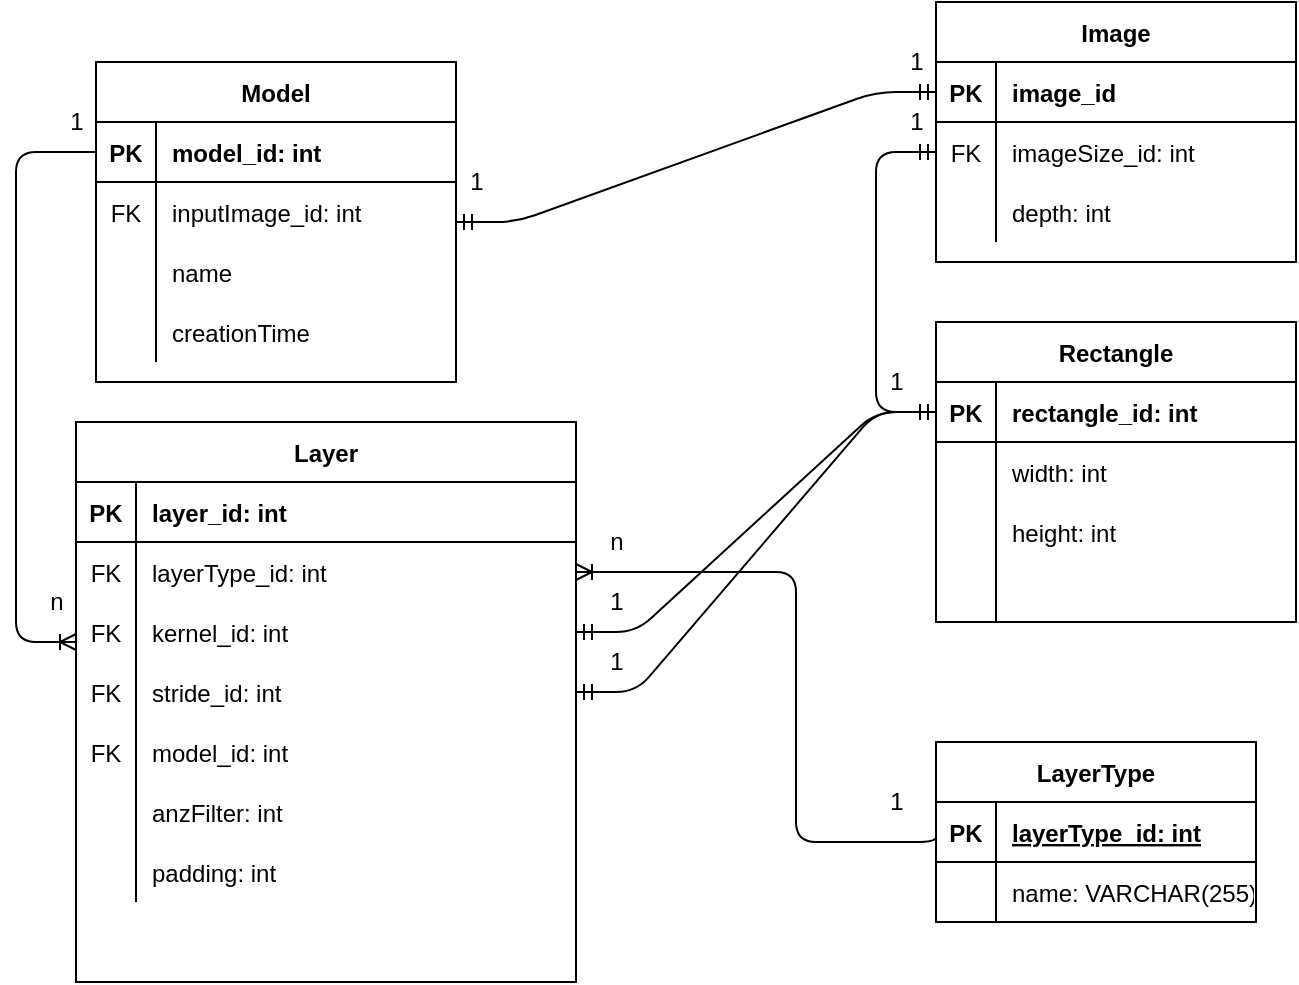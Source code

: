 <mxfile version="13.5.7" type="device"><diagram id="R2lEEEUBdFMjLlhIrx00" name="Page-1"><mxGraphModel dx="765" dy="887" grid="1" gridSize="10" guides="1" tooltips="1" connect="1" arrows="1" fold="1" page="1" pageScale="1" pageWidth="850" pageHeight="1100" math="0" shadow="0" extFonts="Permanent Marker^https://fonts.googleapis.com/css?family=Permanent+Marker"><root><mxCell id="0"/><mxCell id="1" parent="0"/><mxCell id="bEqsX2MTMReJnRNfW6BG-27" value="" style="edgeStyle=entityRelationEdgeStyle;fontSize=12;html=1;endArrow=ERmandOne;startArrow=ERmandOne;entryX=0;entryY=0.5;entryDx=0;entryDy=0;exitX=1;exitY=0.5;exitDx=0;exitDy=0;" parent="1" source="bEqsX2MTMReJnRNfW6BG-1" target="bEqsX2MTMReJnRNfW6BG-14" edge="1"><mxGeometry width="100" height="100" relative="1" as="geometry"><mxPoint x="380" y="470" as="sourcePoint"/><mxPoint x="480" y="370" as="targetPoint"/></mxGeometry></mxCell><mxCell id="bEqsX2MTMReJnRNfW6BG-28" value="" style="edgeStyle=entityRelationEdgeStyle;fontSize=12;html=1;endArrow=ERmandOne;startArrow=ERmandOne;entryX=0;entryY=0.5;entryDx=0;entryDy=0;exitX=1;exitY=0.5;exitDx=0;exitDy=0;" parent="1" source="bEqsX2MTMReJnRNfW6BG-4" target="bEqsX2MTMReJnRNfW6BG-14" edge="1"><mxGeometry width="100" height="100" relative="1" as="geometry"><mxPoint x="380" y="260" as="sourcePoint"/><mxPoint x="540" y="230" as="targetPoint"/></mxGeometry></mxCell><mxCell id="bEqsX2MTMReJnRNfW6BG-29" value="1" style="text;html=1;align=center;verticalAlign=middle;resizable=0;points=[];autosize=1;" parent="1" vertex="1"><mxGeometry x="510" y="210" width="20" height="20" as="geometry"/></mxCell><mxCell id="bEqsX2MTMReJnRNfW6BG-30" value="1" style="text;html=1;align=center;verticalAlign=middle;resizable=0;points=[];autosize=1;" parent="1" vertex="1"><mxGeometry x="370" y="320" width="20" height="20" as="geometry"/></mxCell><mxCell id="bEqsX2MTMReJnRNfW6BG-31" value="1" style="text;html=1;align=center;verticalAlign=middle;resizable=0;points=[];autosize=1;" parent="1" vertex="1"><mxGeometry x="510" y="420" width="20" height="20" as="geometry"/></mxCell><mxCell id="bEqsX2MTMReJnRNfW6BG-47" value="" style="edgeStyle=orthogonalEdgeStyle;fontSize=12;html=1;endArrow=ERoneToMany;entryX=1;entryY=0.5;entryDx=0;entryDy=0;exitX=0;exitY=0.5;exitDx=0;exitDy=0;rounded=1;" parent="1" source="bEqsX2MTMReJnRNfW6BG-33" target="C-vyLk0tnHw3VtMMgP7b-27" edge="1"><mxGeometry width="100" height="100" relative="1" as="geometry"><mxPoint x="530" y="470" as="sourcePoint"/><mxPoint x="407.5" y="280" as="targetPoint"/><Array as="points"><mxPoint x="540" y="450"/><mxPoint x="470" y="450"/><mxPoint x="470" y="315"/></Array></mxGeometry></mxCell><mxCell id="bEqsX2MTMReJnRNfW6BG-49" value="n" style="text;html=1;align=center;verticalAlign=middle;resizable=0;points=[];autosize=1;" parent="1" vertex="1"><mxGeometry x="370" y="290" width="20" height="20" as="geometry"/></mxCell><mxCell id="bEqsX2MTMReJnRNfW6BG-50" value="1" style="text;html=1;align=center;verticalAlign=middle;resizable=0;points=[];autosize=1;" parent="1" vertex="1"><mxGeometry x="370" y="350" width="20" height="20" as="geometry"/></mxCell><mxCell id="YJTRfSgwteWe48Ya5pIp-17" value="" style="edgeStyle=orthogonalEdgeStyle;fontSize=12;html=1;endArrow=ERoneToMany;rounded=1;exitX=0;exitY=0.5;exitDx=0;exitDy=0;" parent="1" source="YJTRfSgwteWe48Ya5pIp-2" edge="1"><mxGeometry width="100" height="100" relative="1" as="geometry"><mxPoint x="50" y="110" as="sourcePoint"/><mxPoint x="110" y="350" as="targetPoint"/><Array as="points"><mxPoint x="80" y="105"/><mxPoint x="80" y="350"/></Array></mxGeometry></mxCell><mxCell id="bEqsX2MTMReJnRNfW6BG-13" value="Rectangle" style="shape=table;startSize=30;container=1;collapsible=1;childLayout=tableLayout;fixedRows=1;rowLines=0;fontStyle=1;align=center;resizeLast=1;" parent="1" vertex="1"><mxGeometry x="540" y="190" width="180" height="150" as="geometry"/></mxCell><mxCell id="bEqsX2MTMReJnRNfW6BG-14" value="" style="shape=partialRectangle;collapsible=0;dropTarget=0;pointerEvents=0;fillColor=none;top=0;left=0;bottom=1;right=0;points=[[0,0.5],[1,0.5]];portConstraint=eastwest;" parent="bEqsX2MTMReJnRNfW6BG-13" vertex="1"><mxGeometry y="30" width="180" height="30" as="geometry"/></mxCell><mxCell id="bEqsX2MTMReJnRNfW6BG-15" value="PK" style="shape=partialRectangle;connectable=0;fillColor=none;top=0;left=0;bottom=0;right=0;fontStyle=1;overflow=hidden;" parent="bEqsX2MTMReJnRNfW6BG-14" vertex="1"><mxGeometry width="30" height="30" as="geometry"/></mxCell><mxCell id="bEqsX2MTMReJnRNfW6BG-16" value="rectangle_id: int" style="shape=partialRectangle;connectable=0;fillColor=none;top=0;left=0;bottom=0;right=0;align=left;spacingLeft=6;fontStyle=1;overflow=hidden;" parent="bEqsX2MTMReJnRNfW6BG-14" vertex="1"><mxGeometry x="30" width="150" height="30" as="geometry"/></mxCell><mxCell id="bEqsX2MTMReJnRNfW6BG-17" value="" style="shape=partialRectangle;collapsible=0;dropTarget=0;pointerEvents=0;fillColor=none;top=0;left=0;bottom=0;right=0;points=[[0,0.5],[1,0.5]];portConstraint=eastwest;" parent="bEqsX2MTMReJnRNfW6BG-13" vertex="1"><mxGeometry y="60" width="180" height="30" as="geometry"/></mxCell><mxCell id="bEqsX2MTMReJnRNfW6BG-18" value="" style="shape=partialRectangle;connectable=0;fillColor=none;top=0;left=0;bottom=0;right=0;editable=1;overflow=hidden;" parent="bEqsX2MTMReJnRNfW6BG-17" vertex="1"><mxGeometry width="30" height="30" as="geometry"/></mxCell><mxCell id="bEqsX2MTMReJnRNfW6BG-19" value="width: int" style="shape=partialRectangle;connectable=0;fillColor=none;top=0;left=0;bottom=0;right=0;align=left;spacingLeft=6;overflow=hidden;" parent="bEqsX2MTMReJnRNfW6BG-17" vertex="1"><mxGeometry x="30" width="150" height="30" as="geometry"/></mxCell><mxCell id="bEqsX2MTMReJnRNfW6BG-20" value="" style="shape=partialRectangle;collapsible=0;dropTarget=0;pointerEvents=0;fillColor=none;top=0;left=0;bottom=0;right=0;points=[[0,0.5],[1,0.5]];portConstraint=eastwest;" parent="bEqsX2MTMReJnRNfW6BG-13" vertex="1"><mxGeometry y="90" width="180" height="30" as="geometry"/></mxCell><mxCell id="bEqsX2MTMReJnRNfW6BG-21" value="" style="shape=partialRectangle;connectable=0;fillColor=none;top=0;left=0;bottom=0;right=0;editable=1;overflow=hidden;" parent="bEqsX2MTMReJnRNfW6BG-20" vertex="1"><mxGeometry width="30" height="30" as="geometry"/></mxCell><mxCell id="bEqsX2MTMReJnRNfW6BG-22" value="height: int" style="shape=partialRectangle;connectable=0;fillColor=none;top=0;left=0;bottom=0;right=0;align=left;spacingLeft=6;overflow=hidden;" parent="bEqsX2MTMReJnRNfW6BG-20" vertex="1"><mxGeometry x="30" width="150" height="30" as="geometry"/></mxCell><mxCell id="bEqsX2MTMReJnRNfW6BG-23" value="" style="shape=partialRectangle;collapsible=0;dropTarget=0;pointerEvents=0;fillColor=none;top=0;left=0;bottom=0;right=0;points=[[0,0.5],[1,0.5]];portConstraint=eastwest;" parent="bEqsX2MTMReJnRNfW6BG-13" vertex="1"><mxGeometry y="120" width="180" height="30" as="geometry"/></mxCell><mxCell id="bEqsX2MTMReJnRNfW6BG-24" value="" style="shape=partialRectangle;connectable=0;fillColor=none;top=0;left=0;bottom=0;right=0;editable=1;overflow=hidden;" parent="bEqsX2MTMReJnRNfW6BG-23" vertex="1"><mxGeometry width="30" height="30" as="geometry"/></mxCell><mxCell id="bEqsX2MTMReJnRNfW6BG-25" value="" style="shape=partialRectangle;connectable=0;fillColor=none;top=0;left=0;bottom=0;right=0;align=left;spacingLeft=6;overflow=hidden;" parent="bEqsX2MTMReJnRNfW6BG-23" vertex="1"><mxGeometry x="30" width="150" height="30" as="geometry"/></mxCell><mxCell id="C-vyLk0tnHw3VtMMgP7b-23" value="Layer" style="shape=table;startSize=30;container=1;collapsible=1;childLayout=tableLayout;fixedRows=1;rowLines=0;fontStyle=1;align=center;resizeLast=1;" parent="1" vertex="1"><mxGeometry x="110" y="240" width="250" height="280" as="geometry"/></mxCell><mxCell id="C-vyLk0tnHw3VtMMgP7b-24" value="" style="shape=partialRectangle;collapsible=0;dropTarget=0;pointerEvents=0;fillColor=none;points=[[0,0.5],[1,0.5]];portConstraint=eastwest;top=0;left=0;right=0;bottom=1;" parent="C-vyLk0tnHw3VtMMgP7b-23" vertex="1"><mxGeometry y="30" width="250" height="30" as="geometry"/></mxCell><mxCell id="C-vyLk0tnHw3VtMMgP7b-25" value="PK" style="shape=partialRectangle;overflow=hidden;connectable=0;fillColor=none;top=0;left=0;bottom=0;right=0;fontStyle=1;" parent="C-vyLk0tnHw3VtMMgP7b-24" vertex="1"><mxGeometry width="30" height="30" as="geometry"/></mxCell><mxCell id="C-vyLk0tnHw3VtMMgP7b-26" value="layer_id: int " style="shape=partialRectangle;overflow=hidden;connectable=0;fillColor=none;top=0;left=0;bottom=0;right=0;align=left;spacingLeft=6;fontStyle=1;" parent="C-vyLk0tnHw3VtMMgP7b-24" vertex="1"><mxGeometry x="30" width="220" height="30" as="geometry"/></mxCell><mxCell id="C-vyLk0tnHw3VtMMgP7b-27" value="" style="shape=partialRectangle;collapsible=0;dropTarget=0;pointerEvents=0;fillColor=none;points=[[0,0.5],[1,0.5]];portConstraint=eastwest;top=0;left=0;right=0;bottom=0;" parent="C-vyLk0tnHw3VtMMgP7b-23" vertex="1"><mxGeometry y="60" width="250" height="30" as="geometry"/></mxCell><mxCell id="C-vyLk0tnHw3VtMMgP7b-28" value="FK" style="shape=partialRectangle;overflow=hidden;connectable=0;fillColor=none;top=0;left=0;bottom=0;right=0;" parent="C-vyLk0tnHw3VtMMgP7b-27" vertex="1"><mxGeometry width="30" height="30" as="geometry"/></mxCell><mxCell id="C-vyLk0tnHw3VtMMgP7b-29" value="layerType_id: int" style="shape=partialRectangle;overflow=hidden;connectable=0;fillColor=none;top=0;left=0;bottom=0;right=0;align=left;spacingLeft=6;" parent="C-vyLk0tnHw3VtMMgP7b-27" vertex="1"><mxGeometry x="30" width="220" height="30" as="geometry"/></mxCell><mxCell id="bEqsX2MTMReJnRNfW6BG-1" value="" style="shape=partialRectangle;collapsible=0;dropTarget=0;pointerEvents=0;fillColor=none;points=[[0,0.5],[1,0.5]];portConstraint=eastwest;top=0;left=0;right=0;bottom=0;" parent="C-vyLk0tnHw3VtMMgP7b-23" vertex="1"><mxGeometry y="90" width="250" height="30" as="geometry"/></mxCell><mxCell id="bEqsX2MTMReJnRNfW6BG-2" value="FK" style="shape=partialRectangle;overflow=hidden;connectable=0;fillColor=none;top=0;left=0;bottom=0;right=0;" parent="bEqsX2MTMReJnRNfW6BG-1" vertex="1"><mxGeometry width="30" height="30" as="geometry"/></mxCell><mxCell id="bEqsX2MTMReJnRNfW6BG-3" value="kernel_id: int" style="shape=partialRectangle;overflow=hidden;connectable=0;fillColor=none;top=0;left=0;bottom=0;right=0;align=left;spacingLeft=6;" parent="bEqsX2MTMReJnRNfW6BG-1" vertex="1"><mxGeometry x="30" width="220" height="30" as="geometry"/></mxCell><mxCell id="bEqsX2MTMReJnRNfW6BG-4" value="" style="shape=partialRectangle;collapsible=0;dropTarget=0;pointerEvents=0;fillColor=none;points=[[0,0.5],[1,0.5]];portConstraint=eastwest;top=0;left=0;right=0;bottom=0;" parent="C-vyLk0tnHw3VtMMgP7b-23" vertex="1"><mxGeometry y="120" width="250" height="30" as="geometry"/></mxCell><mxCell id="bEqsX2MTMReJnRNfW6BG-5" value="FK" style="shape=partialRectangle;overflow=hidden;connectable=0;fillColor=none;top=0;left=0;bottom=0;right=0;" parent="bEqsX2MTMReJnRNfW6BG-4" vertex="1"><mxGeometry width="30" height="30" as="geometry"/></mxCell><mxCell id="bEqsX2MTMReJnRNfW6BG-6" value="stride_id: int" style="shape=partialRectangle;overflow=hidden;connectable=0;fillColor=none;top=0;left=0;bottom=0;right=0;align=left;spacingLeft=6;" parent="bEqsX2MTMReJnRNfW6BG-4" vertex="1"><mxGeometry x="30" width="220" height="30" as="geometry"/></mxCell><mxCell id="YJTRfSgwteWe48Ya5pIp-14" value="" style="shape=partialRectangle;collapsible=0;dropTarget=0;pointerEvents=0;fillColor=none;points=[[0,0.5],[1,0.5]];portConstraint=eastwest;top=0;left=0;right=0;bottom=0;" parent="C-vyLk0tnHw3VtMMgP7b-23" vertex="1"><mxGeometry y="150" width="250" height="30" as="geometry"/></mxCell><mxCell id="YJTRfSgwteWe48Ya5pIp-15" value="FK" style="shape=partialRectangle;overflow=hidden;connectable=0;fillColor=none;top=0;left=0;bottom=0;right=0;" parent="YJTRfSgwteWe48Ya5pIp-14" vertex="1"><mxGeometry width="30" height="30" as="geometry"/></mxCell><mxCell id="YJTRfSgwteWe48Ya5pIp-16" value="model_id: int" style="shape=partialRectangle;overflow=hidden;connectable=0;fillColor=none;top=0;left=0;bottom=0;right=0;align=left;spacingLeft=6;" parent="YJTRfSgwteWe48Ya5pIp-14" vertex="1"><mxGeometry x="30" width="220" height="30" as="geometry"/></mxCell><mxCell id="bEqsX2MTMReJnRNfW6BG-7" value="" style="shape=partialRectangle;collapsible=0;dropTarget=0;pointerEvents=0;fillColor=none;points=[[0,0.5],[1,0.5]];portConstraint=eastwest;top=0;left=0;right=0;bottom=0;" parent="C-vyLk0tnHw3VtMMgP7b-23" vertex="1"><mxGeometry y="180" width="250" height="30" as="geometry"/></mxCell><mxCell id="bEqsX2MTMReJnRNfW6BG-8" value="" style="shape=partialRectangle;overflow=hidden;connectable=0;fillColor=none;top=0;left=0;bottom=0;right=0;" parent="bEqsX2MTMReJnRNfW6BG-7" vertex="1"><mxGeometry width="30" height="30" as="geometry"/></mxCell><mxCell id="bEqsX2MTMReJnRNfW6BG-9" value="anzFilter: int" style="shape=partialRectangle;overflow=hidden;connectable=0;fillColor=none;top=0;left=0;bottom=0;right=0;align=left;spacingLeft=6;" parent="bEqsX2MTMReJnRNfW6BG-7" vertex="1"><mxGeometry x="30" width="220" height="30" as="geometry"/></mxCell><mxCell id="bEqsX2MTMReJnRNfW6BG-10" value="" style="shape=partialRectangle;collapsible=0;dropTarget=0;pointerEvents=0;fillColor=none;points=[[0,0.5],[1,0.5]];portConstraint=eastwest;top=0;left=0;right=0;bottom=0;" parent="C-vyLk0tnHw3VtMMgP7b-23" vertex="1"><mxGeometry y="210" width="250" height="30" as="geometry"/></mxCell><mxCell id="bEqsX2MTMReJnRNfW6BG-11" value="" style="shape=partialRectangle;overflow=hidden;connectable=0;fillColor=none;top=0;left=0;bottom=0;right=0;" parent="bEqsX2MTMReJnRNfW6BG-10" vertex="1"><mxGeometry width="30" height="30" as="geometry"/></mxCell><mxCell id="bEqsX2MTMReJnRNfW6BG-12" value="padding: int" style="shape=partialRectangle;overflow=hidden;connectable=0;fillColor=none;top=0;left=0;bottom=0;right=0;align=left;spacingLeft=6;" parent="bEqsX2MTMReJnRNfW6BG-10" vertex="1"><mxGeometry x="30" width="220" height="30" as="geometry"/></mxCell><mxCell id="bEqsX2MTMReJnRNfW6BG-32" value="LayerType" style="shape=table;startSize=30;container=1;collapsible=1;childLayout=tableLayout;fixedRows=1;rowLines=0;fontStyle=1;align=center;resizeLast=1;" parent="1" vertex="1"><mxGeometry x="540" y="400" width="160" height="90" as="geometry"/></mxCell><mxCell id="bEqsX2MTMReJnRNfW6BG-33" value="" style="shape=partialRectangle;collapsible=0;dropTarget=0;pointerEvents=0;fillColor=none;top=0;left=0;bottom=1;right=0;points=[[0,0.5],[1,0.5]];portConstraint=eastwest;" parent="bEqsX2MTMReJnRNfW6BG-32" vertex="1"><mxGeometry y="30" width="160" height="30" as="geometry"/></mxCell><mxCell id="bEqsX2MTMReJnRNfW6BG-34" value="PK" style="shape=partialRectangle;connectable=0;fillColor=none;top=0;left=0;bottom=0;right=0;fontStyle=1;overflow=hidden;" parent="bEqsX2MTMReJnRNfW6BG-33" vertex="1"><mxGeometry width="30" height="30" as="geometry"/></mxCell><mxCell id="bEqsX2MTMReJnRNfW6BG-35" value="layerType_id: int" style="shape=partialRectangle;connectable=0;fillColor=none;top=0;left=0;bottom=0;right=0;align=left;spacingLeft=6;fontStyle=5;overflow=hidden;" parent="bEqsX2MTMReJnRNfW6BG-33" vertex="1"><mxGeometry x="30" width="130" height="30" as="geometry"/></mxCell><mxCell id="bEqsX2MTMReJnRNfW6BG-36" value="" style="shape=partialRectangle;collapsible=0;dropTarget=0;pointerEvents=0;fillColor=none;top=0;left=0;bottom=0;right=0;points=[[0,0.5],[1,0.5]];portConstraint=eastwest;" parent="bEqsX2MTMReJnRNfW6BG-32" vertex="1"><mxGeometry y="60" width="160" height="30" as="geometry"/></mxCell><mxCell id="bEqsX2MTMReJnRNfW6BG-37" value="" style="shape=partialRectangle;connectable=0;fillColor=none;top=0;left=0;bottom=0;right=0;editable=1;overflow=hidden;" parent="bEqsX2MTMReJnRNfW6BG-36" vertex="1"><mxGeometry width="30" height="30" as="geometry"/></mxCell><mxCell id="bEqsX2MTMReJnRNfW6BG-38" value="name: VARCHAR(255)" style="shape=partialRectangle;connectable=0;fillColor=none;top=0;left=0;bottom=0;right=0;align=left;spacingLeft=6;overflow=hidden;" parent="bEqsX2MTMReJnRNfW6BG-36" vertex="1"><mxGeometry x="30" width="130" height="30" as="geometry"/></mxCell><mxCell id="YJTRfSgwteWe48Ya5pIp-1" value="Model" style="shape=table;startSize=30;container=1;collapsible=1;childLayout=tableLayout;fixedRows=1;rowLines=0;fontStyle=1;align=center;resizeLast=1;" parent="1" vertex="1"><mxGeometry x="120" y="60" width="180" height="160" as="geometry"/></mxCell><mxCell id="YJTRfSgwteWe48Ya5pIp-2" value="" style="shape=partialRectangle;collapsible=0;dropTarget=0;pointerEvents=0;fillColor=none;top=0;left=0;bottom=1;right=0;points=[[0,0.5],[1,0.5]];portConstraint=eastwest;" parent="YJTRfSgwteWe48Ya5pIp-1" vertex="1"><mxGeometry y="30" width="180" height="30" as="geometry"/></mxCell><mxCell id="YJTRfSgwteWe48Ya5pIp-3" value="PK" style="shape=partialRectangle;connectable=0;fillColor=none;top=0;left=0;bottom=0;right=0;fontStyle=1;overflow=hidden;" parent="YJTRfSgwteWe48Ya5pIp-2" vertex="1"><mxGeometry width="30" height="30" as="geometry"/></mxCell><mxCell id="YJTRfSgwteWe48Ya5pIp-4" value="model_id: int" style="shape=partialRectangle;connectable=0;fillColor=none;top=0;left=0;bottom=0;right=0;align=left;spacingLeft=6;fontStyle=1;overflow=hidden;" parent="YJTRfSgwteWe48Ya5pIp-2" vertex="1"><mxGeometry x="30" width="150" height="30" as="geometry"/></mxCell><mxCell id="YJTRfSgwteWe48Ya5pIp-37" value="" style="shape=partialRectangle;collapsible=0;dropTarget=0;pointerEvents=0;fillColor=none;top=0;left=0;bottom=0;right=0;points=[[0,0.5],[1,0.5]];portConstraint=eastwest;" parent="YJTRfSgwteWe48Ya5pIp-1" vertex="1"><mxGeometry y="60" width="180" height="30" as="geometry"/></mxCell><mxCell id="YJTRfSgwteWe48Ya5pIp-38" value="FK" style="shape=partialRectangle;connectable=0;fillColor=none;top=0;left=0;bottom=0;right=0;editable=1;overflow=hidden;" parent="YJTRfSgwteWe48Ya5pIp-37" vertex="1"><mxGeometry width="30" height="30" as="geometry"/></mxCell><mxCell id="YJTRfSgwteWe48Ya5pIp-39" value="inputImage_id: int" style="shape=partialRectangle;connectable=0;fillColor=none;top=0;left=0;bottom=0;right=0;align=left;spacingLeft=6;overflow=hidden;" parent="YJTRfSgwteWe48Ya5pIp-37" vertex="1"><mxGeometry x="30" width="150" height="30" as="geometry"/></mxCell><mxCell id="YJTRfSgwteWe48Ya5pIp-5" value="" style="shape=partialRectangle;collapsible=0;dropTarget=0;pointerEvents=0;fillColor=none;top=0;left=0;bottom=0;right=0;points=[[0,0.5],[1,0.5]];portConstraint=eastwest;" parent="YJTRfSgwteWe48Ya5pIp-1" vertex="1"><mxGeometry y="90" width="180" height="30" as="geometry"/></mxCell><mxCell id="YJTRfSgwteWe48Ya5pIp-6" value="" style="shape=partialRectangle;connectable=0;fillColor=none;top=0;left=0;bottom=0;right=0;editable=1;overflow=hidden;" parent="YJTRfSgwteWe48Ya5pIp-5" vertex="1"><mxGeometry width="30" height="30" as="geometry"/></mxCell><mxCell id="YJTRfSgwteWe48Ya5pIp-7" value="name" style="shape=partialRectangle;connectable=0;fillColor=none;top=0;left=0;bottom=0;right=0;align=left;spacingLeft=6;overflow=hidden;" parent="YJTRfSgwteWe48Ya5pIp-5" vertex="1"><mxGeometry x="30" width="150" height="30" as="geometry"/></mxCell><mxCell id="YJTRfSgwteWe48Ya5pIp-8" value="" style="shape=partialRectangle;collapsible=0;dropTarget=0;pointerEvents=0;fillColor=none;top=0;left=0;bottom=0;right=0;points=[[0,0.5],[1,0.5]];portConstraint=eastwest;" parent="YJTRfSgwteWe48Ya5pIp-1" vertex="1"><mxGeometry y="120" width="180" height="30" as="geometry"/></mxCell><mxCell id="YJTRfSgwteWe48Ya5pIp-9" value="" style="shape=partialRectangle;connectable=0;fillColor=none;top=0;left=0;bottom=0;right=0;editable=1;overflow=hidden;" parent="YJTRfSgwteWe48Ya5pIp-8" vertex="1"><mxGeometry width="30" height="30" as="geometry"/></mxCell><mxCell id="YJTRfSgwteWe48Ya5pIp-10" value="creationTime" style="shape=partialRectangle;connectable=0;fillColor=none;top=0;left=0;bottom=0;right=0;align=left;spacingLeft=6;overflow=hidden;" parent="YJTRfSgwteWe48Ya5pIp-8" vertex="1"><mxGeometry x="30" width="150" height="30" as="geometry"/></mxCell><mxCell id="YJTRfSgwteWe48Ya5pIp-21" value="n" style="text;html=1;align=center;verticalAlign=middle;resizable=0;points=[];autosize=1;" parent="1" vertex="1"><mxGeometry x="90" y="320" width="20" height="20" as="geometry"/></mxCell><mxCell id="YJTRfSgwteWe48Ya5pIp-22" value="1" style="text;html=1;align=center;verticalAlign=middle;resizable=0;points=[];autosize=1;" parent="1" vertex="1"><mxGeometry x="100" y="80" width="20" height="20" as="geometry"/></mxCell><mxCell id="YJTRfSgwteWe48Ya5pIp-40" value="" style="edgeStyle=entityRelationEdgeStyle;fontSize=12;html=1;endArrow=ERmandOne;startArrow=ERmandOne;entryX=0;entryY=0.5;entryDx=0;entryDy=0;exitX=1;exitY=0.5;exitDx=0;exitDy=0;rounded=1;" parent="1" source="YJTRfSgwteWe48Ya5pIp-1" target="YJTRfSgwteWe48Ya5pIp-24" edge="1"><mxGeometry width="100" height="100" relative="1" as="geometry"><mxPoint x="230" y="220" as="sourcePoint"/><mxPoint x="330" y="120" as="targetPoint"/></mxGeometry></mxCell><mxCell id="YJTRfSgwteWe48Ya5pIp-23" value="Image" style="shape=table;startSize=30;container=1;collapsible=1;childLayout=tableLayout;fixedRows=1;rowLines=0;fontStyle=1;align=center;resizeLast=1;" parent="1" vertex="1"><mxGeometry x="540" y="30" width="180" height="130" as="geometry"/></mxCell><mxCell id="YJTRfSgwteWe48Ya5pIp-24" value="" style="shape=partialRectangle;collapsible=0;dropTarget=0;pointerEvents=0;fillColor=none;top=0;left=0;bottom=1;right=0;points=[[0,0.5],[1,0.5]];portConstraint=eastwest;" parent="YJTRfSgwteWe48Ya5pIp-23" vertex="1"><mxGeometry y="30" width="180" height="30" as="geometry"/></mxCell><mxCell id="YJTRfSgwteWe48Ya5pIp-25" value="PK" style="shape=partialRectangle;connectable=0;fillColor=none;top=0;left=0;bottom=0;right=0;fontStyle=1;overflow=hidden;" parent="YJTRfSgwteWe48Ya5pIp-24" vertex="1"><mxGeometry width="30" height="30" as="geometry"/></mxCell><mxCell id="YJTRfSgwteWe48Ya5pIp-26" value="image_id" style="shape=partialRectangle;connectable=0;fillColor=none;top=0;left=0;bottom=0;right=0;align=left;spacingLeft=6;fontStyle=1;overflow=hidden;" parent="YJTRfSgwteWe48Ya5pIp-24" vertex="1"><mxGeometry x="30" width="150" height="30" as="geometry"/></mxCell><mxCell id="YJTRfSgwteWe48Ya5pIp-27" value="" style="shape=partialRectangle;collapsible=0;dropTarget=0;pointerEvents=0;fillColor=none;top=0;left=0;bottom=0;right=0;points=[[0,0.5],[1,0.5]];portConstraint=eastwest;" parent="YJTRfSgwteWe48Ya5pIp-23" vertex="1"><mxGeometry y="60" width="180" height="30" as="geometry"/></mxCell><mxCell id="YJTRfSgwteWe48Ya5pIp-28" value="FK" style="shape=partialRectangle;connectable=0;fillColor=none;top=0;left=0;bottom=0;right=0;editable=1;overflow=hidden;" parent="YJTRfSgwteWe48Ya5pIp-27" vertex="1"><mxGeometry width="30" height="30" as="geometry"/></mxCell><mxCell id="YJTRfSgwteWe48Ya5pIp-29" value="imageSize_id: int" style="shape=partialRectangle;connectable=0;fillColor=none;top=0;left=0;bottom=0;right=0;align=left;spacingLeft=6;overflow=hidden;" parent="YJTRfSgwteWe48Ya5pIp-27" vertex="1"><mxGeometry x="30" width="150" height="30" as="geometry"/></mxCell><mxCell id="YJTRfSgwteWe48Ya5pIp-30" value="" style="shape=partialRectangle;collapsible=0;dropTarget=0;pointerEvents=0;fillColor=none;top=0;left=0;bottom=0;right=0;points=[[0,0.5],[1,0.5]];portConstraint=eastwest;" parent="YJTRfSgwteWe48Ya5pIp-23" vertex="1"><mxGeometry y="90" width="180" height="30" as="geometry"/></mxCell><mxCell id="YJTRfSgwteWe48Ya5pIp-31" value="" style="shape=partialRectangle;connectable=0;fillColor=none;top=0;left=0;bottom=0;right=0;editable=1;overflow=hidden;" parent="YJTRfSgwteWe48Ya5pIp-30" vertex="1"><mxGeometry width="30" height="30" as="geometry"/></mxCell><mxCell id="YJTRfSgwteWe48Ya5pIp-32" value="depth: int" style="shape=partialRectangle;connectable=0;fillColor=none;top=0;left=0;bottom=0;right=0;align=left;spacingLeft=6;overflow=hidden;" parent="YJTRfSgwteWe48Ya5pIp-30" vertex="1"><mxGeometry x="30" width="150" height="30" as="geometry"/></mxCell><mxCell id="YJTRfSgwteWe48Ya5pIp-41" value="" style="edgeStyle=orthogonalEdgeStyle;fontSize=12;html=1;endArrow=ERmandOne;startArrow=ERmandOne;entryX=0;entryY=0.5;entryDx=0;entryDy=0;exitX=0;exitY=0.5;exitDx=0;exitDy=0;rounded=1;" parent="1" source="bEqsX2MTMReJnRNfW6BG-14" target="YJTRfSgwteWe48Ya5pIp-27" edge="1"><mxGeometry width="100" height="100" relative="1" as="geometry"><mxPoint x="420" y="200" as="sourcePoint"/><mxPoint x="520" y="100" as="targetPoint"/><Array as="points"><mxPoint x="510" y="235"/><mxPoint x="510" y="105"/></Array></mxGeometry></mxCell><mxCell id="YJTRfSgwteWe48Ya5pIp-42" value="1" style="text;html=1;align=center;verticalAlign=middle;resizable=0;points=[];autosize=1;" parent="1" vertex="1"><mxGeometry x="520" y="80" width="20" height="20" as="geometry"/></mxCell><mxCell id="YJTRfSgwteWe48Ya5pIp-43" value="1" style="text;html=1;align=center;verticalAlign=middle;resizable=0;points=[];autosize=1;" parent="1" vertex="1"><mxGeometry x="520" y="50" width="20" height="20" as="geometry"/></mxCell><mxCell id="YJTRfSgwteWe48Ya5pIp-44" value="1" style="text;html=1;align=center;verticalAlign=middle;resizable=0;points=[];autosize=1;" parent="1" vertex="1"><mxGeometry x="300" y="110" width="20" height="20" as="geometry"/></mxCell></root></mxGraphModel></diagram></mxfile>